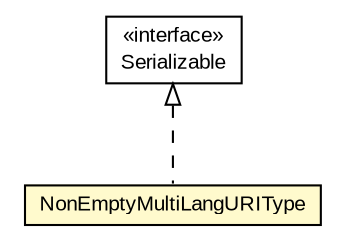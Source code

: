 #!/usr/local/bin/dot
#
# Class diagram 
# Generated by UMLGraph version R5_6-24-gf6e263 (http://www.umlgraph.org/)
#

digraph G {
	edge [fontname="arial",fontsize=10,labelfontname="arial",labelfontsize=10];
	node [fontname="arial",fontsize=10,shape=plaintext];
	nodesep=0.25;
	ranksep=0.5;
	// eu.europa.esig.jaxb.tsl.NonEmptyMultiLangURIType
	c443506 [label=<<table title="eu.europa.esig.jaxb.tsl.NonEmptyMultiLangURIType" border="0" cellborder="1" cellspacing="0" cellpadding="2" port="p" bgcolor="lemonChiffon" href="./NonEmptyMultiLangURIType.html">
		<tr><td><table border="0" cellspacing="0" cellpadding="1">
<tr><td align="center" balign="center"> NonEmptyMultiLangURIType </td></tr>
		</table></td></tr>
		</table>>, URL="./NonEmptyMultiLangURIType.html", fontname="arial", fontcolor="black", fontsize=10.0];
	//eu.europa.esig.jaxb.tsl.NonEmptyMultiLangURIType implements java.io.Serializable
	c443776:p -> c443506:p [dir=back,arrowtail=empty,style=dashed];
	// java.io.Serializable
	c443776 [label=<<table title="java.io.Serializable" border="0" cellborder="1" cellspacing="0" cellpadding="2" port="p" href="http://java.sun.com/j2se/1.4.2/docs/api/java/io/Serializable.html">
		<tr><td><table border="0" cellspacing="0" cellpadding="1">
<tr><td align="center" balign="center"> &#171;interface&#187; </td></tr>
<tr><td align="center" balign="center"> Serializable </td></tr>
		</table></td></tr>
		</table>>, URL="http://java.sun.com/j2se/1.4.2/docs/api/java/io/Serializable.html", fontname="arial", fontcolor="black", fontsize=10.0];
}

